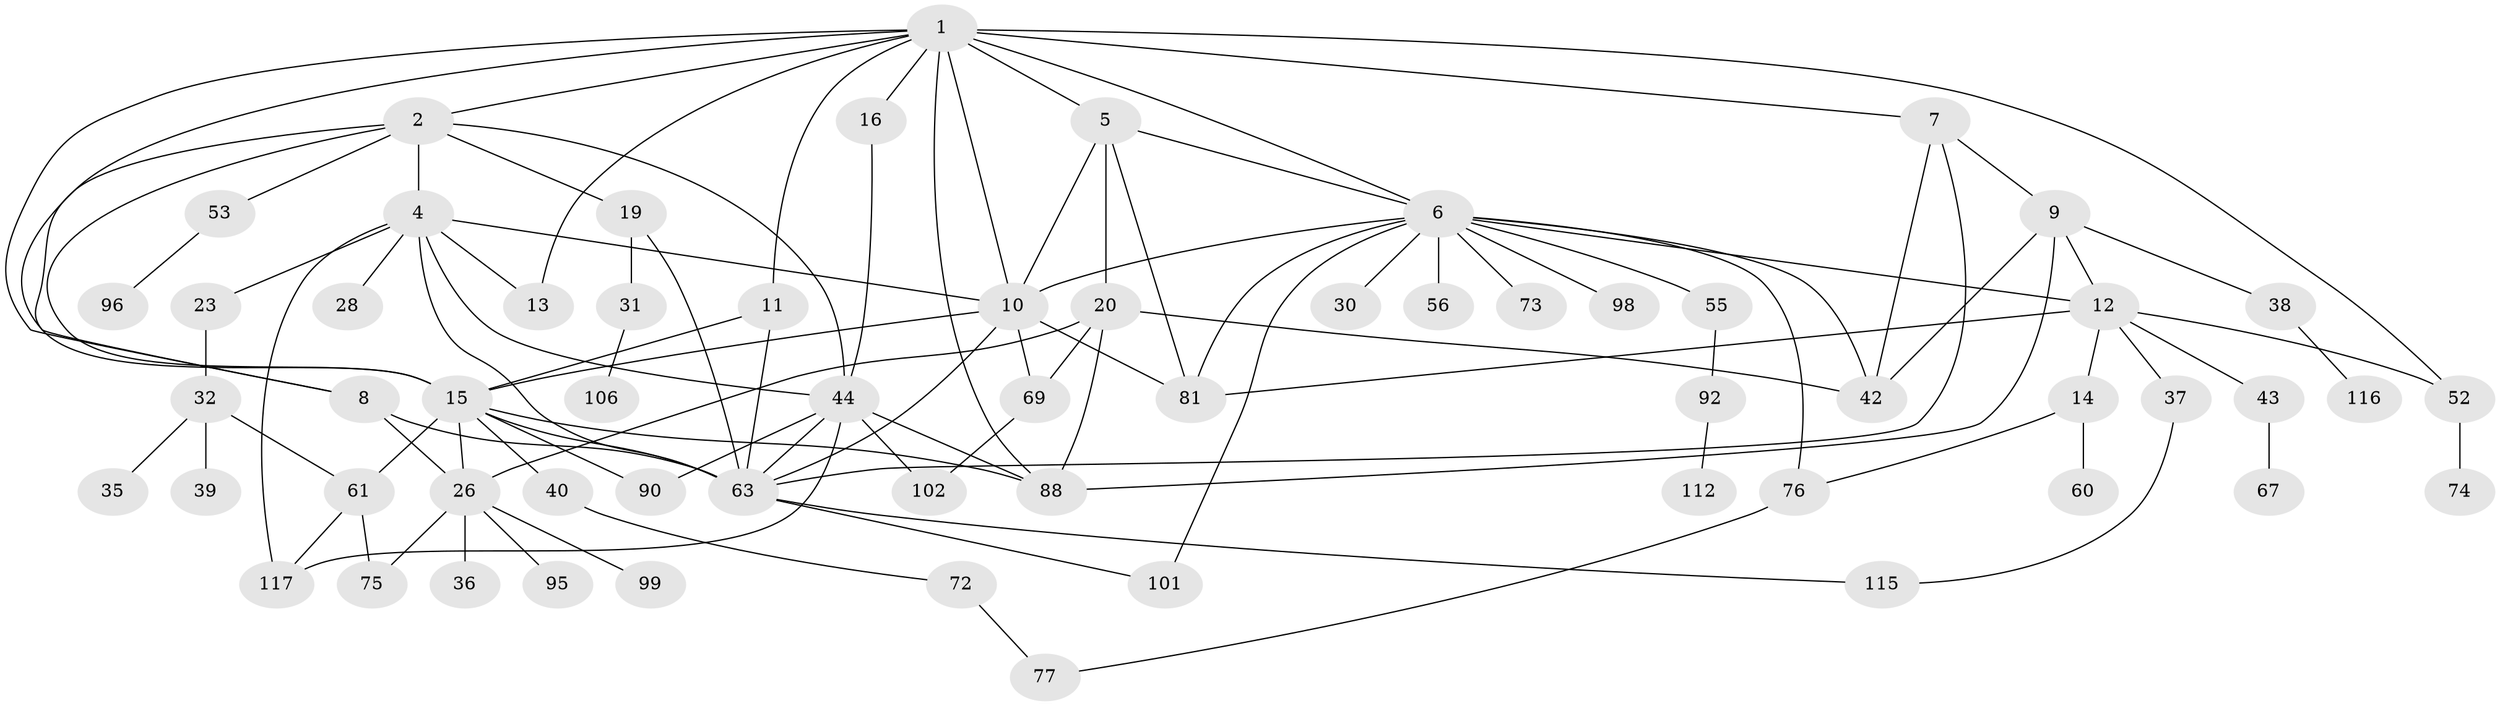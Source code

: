// original degree distribution, {7: 0.04, 5: 0.056, 4: 0.168, 3: 0.144, 2: 0.352, 6: 0.024, 1: 0.208, 8: 0.008}
// Generated by graph-tools (version 1.1) at 2025/13/03/09/25 04:13:26]
// undirected, 62 vertices, 104 edges
graph export_dot {
graph [start="1"]
  node [color=gray90,style=filled];
  1 [super="+3"];
  2;
  4 [super="+93+18"];
  5;
  6 [super="+17+104+24"];
  7 [super="+91"];
  8 [super="+89+54"];
  9;
  10 [super="+110+47+41"];
  11 [super="+22"];
  12 [super="+50"];
  13;
  14;
  15 [super="+45+34"];
  16;
  19;
  20 [super="+33+27"];
  23;
  26 [super="+64+29+66"];
  28;
  30;
  31;
  32;
  35 [super="+51"];
  36 [super="+119"];
  37 [super="+107"];
  38;
  39 [super="+57"];
  40;
  42 [super="+49"];
  43;
  44 [super="+48"];
  52 [super="+124"];
  53 [super="+62"];
  55;
  56;
  60;
  61;
  63 [super="+80+71+86"];
  67;
  69;
  72;
  73;
  74;
  75;
  76;
  77;
  81 [super="+125"];
  88 [super="+103+108"];
  90;
  92 [super="+109"];
  95;
  96;
  98;
  99;
  101;
  102;
  106;
  112;
  115;
  116;
  117;
  1 -- 2;
  1 -- 6;
  1 -- 7;
  1 -- 11;
  1 -- 13;
  1 -- 16;
  1 -- 52;
  1 -- 5;
  1 -- 8;
  1 -- 88;
  1 -- 15;
  1 -- 10 [weight=2];
  2 -- 4;
  2 -- 8;
  2 -- 19;
  2 -- 53;
  2 -- 15;
  2 -- 44;
  4 -- 23;
  4 -- 28;
  4 -- 44;
  4 -- 117;
  4 -- 63 [weight=2];
  4 -- 10;
  4 -- 13;
  5 -- 10;
  5 -- 20;
  5 -- 81;
  5 -- 6;
  6 -- 55;
  6 -- 98;
  6 -- 12;
  6 -- 81;
  6 -- 56;
  6 -- 73;
  6 -- 42;
  6 -- 76;
  6 -- 101;
  6 -- 30;
  6 -- 10;
  7 -- 9;
  7 -- 42;
  7 -- 63;
  8 -- 63 [weight=3];
  8 -- 26;
  9 -- 12;
  9 -- 38;
  9 -- 42;
  9 -- 88;
  10 -- 69;
  10 -- 81;
  10 -- 63;
  10 -- 15 [weight=2];
  11 -- 15;
  11 -- 63;
  12 -- 14;
  12 -- 37;
  12 -- 43;
  12 -- 81;
  12 -- 52;
  14 -- 60;
  14 -- 76;
  15 -- 26;
  15 -- 40;
  15 -- 88;
  15 -- 90;
  15 -- 63;
  15 -- 61;
  16 -- 44;
  19 -- 31;
  19 -- 63;
  20 -- 26 [weight=2];
  20 -- 42;
  20 -- 69;
  20 -- 88 [weight=2];
  23 -- 32;
  26 -- 99;
  26 -- 36;
  26 -- 95;
  26 -- 75;
  31 -- 106;
  32 -- 35;
  32 -- 39;
  32 -- 61;
  37 -- 115;
  38 -- 116;
  40 -- 72;
  43 -- 67;
  44 -- 102;
  44 -- 117;
  44 -- 90;
  44 -- 63;
  44 -- 88;
  52 -- 74;
  53 -- 96;
  55 -- 92;
  61 -- 75;
  61 -- 117;
  63 -- 101;
  63 -- 115;
  69 -- 102;
  72 -- 77;
  76 -- 77;
  92 -- 112;
}
